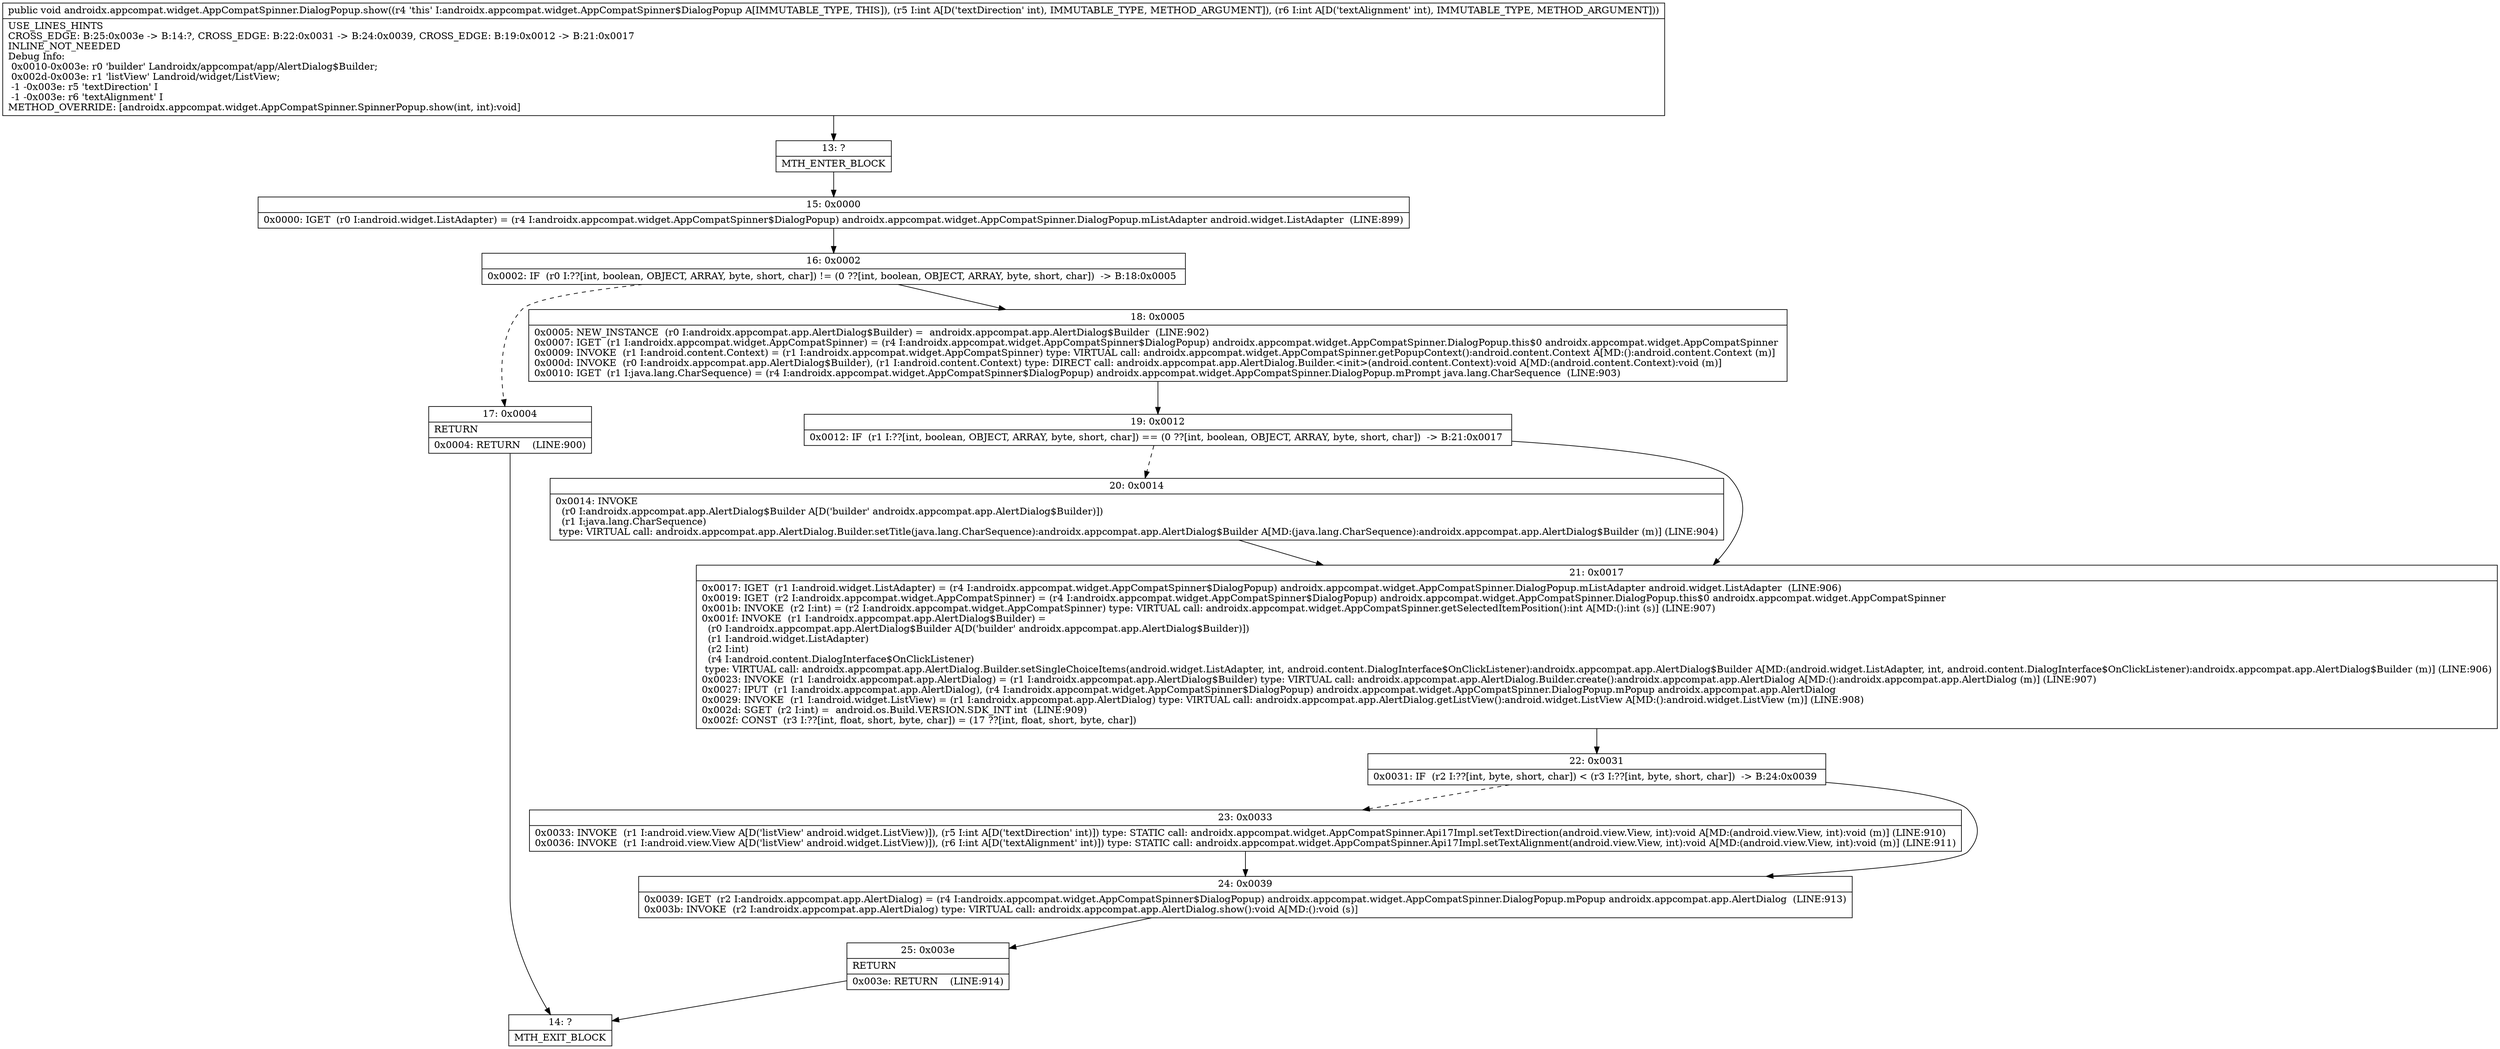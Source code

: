 digraph "CFG forandroidx.appcompat.widget.AppCompatSpinner.DialogPopup.show(II)V" {
Node_13 [shape=record,label="{13\:\ ?|MTH_ENTER_BLOCK\l}"];
Node_15 [shape=record,label="{15\:\ 0x0000|0x0000: IGET  (r0 I:android.widget.ListAdapter) = (r4 I:androidx.appcompat.widget.AppCompatSpinner$DialogPopup) androidx.appcompat.widget.AppCompatSpinner.DialogPopup.mListAdapter android.widget.ListAdapter  (LINE:899)\l}"];
Node_16 [shape=record,label="{16\:\ 0x0002|0x0002: IF  (r0 I:??[int, boolean, OBJECT, ARRAY, byte, short, char]) != (0 ??[int, boolean, OBJECT, ARRAY, byte, short, char])  \-\> B:18:0x0005 \l}"];
Node_17 [shape=record,label="{17\:\ 0x0004|RETURN\l|0x0004: RETURN    (LINE:900)\l}"];
Node_14 [shape=record,label="{14\:\ ?|MTH_EXIT_BLOCK\l}"];
Node_18 [shape=record,label="{18\:\ 0x0005|0x0005: NEW_INSTANCE  (r0 I:androidx.appcompat.app.AlertDialog$Builder) =  androidx.appcompat.app.AlertDialog$Builder  (LINE:902)\l0x0007: IGET  (r1 I:androidx.appcompat.widget.AppCompatSpinner) = (r4 I:androidx.appcompat.widget.AppCompatSpinner$DialogPopup) androidx.appcompat.widget.AppCompatSpinner.DialogPopup.this$0 androidx.appcompat.widget.AppCompatSpinner \l0x0009: INVOKE  (r1 I:android.content.Context) = (r1 I:androidx.appcompat.widget.AppCompatSpinner) type: VIRTUAL call: androidx.appcompat.widget.AppCompatSpinner.getPopupContext():android.content.Context A[MD:():android.content.Context (m)]\l0x000d: INVOKE  (r0 I:androidx.appcompat.app.AlertDialog$Builder), (r1 I:android.content.Context) type: DIRECT call: androidx.appcompat.app.AlertDialog.Builder.\<init\>(android.content.Context):void A[MD:(android.content.Context):void (m)]\l0x0010: IGET  (r1 I:java.lang.CharSequence) = (r4 I:androidx.appcompat.widget.AppCompatSpinner$DialogPopup) androidx.appcompat.widget.AppCompatSpinner.DialogPopup.mPrompt java.lang.CharSequence  (LINE:903)\l}"];
Node_19 [shape=record,label="{19\:\ 0x0012|0x0012: IF  (r1 I:??[int, boolean, OBJECT, ARRAY, byte, short, char]) == (0 ??[int, boolean, OBJECT, ARRAY, byte, short, char])  \-\> B:21:0x0017 \l}"];
Node_20 [shape=record,label="{20\:\ 0x0014|0x0014: INVOKE  \l  (r0 I:androidx.appcompat.app.AlertDialog$Builder A[D('builder' androidx.appcompat.app.AlertDialog$Builder)])\l  (r1 I:java.lang.CharSequence)\l type: VIRTUAL call: androidx.appcompat.app.AlertDialog.Builder.setTitle(java.lang.CharSequence):androidx.appcompat.app.AlertDialog$Builder A[MD:(java.lang.CharSequence):androidx.appcompat.app.AlertDialog$Builder (m)] (LINE:904)\l}"];
Node_21 [shape=record,label="{21\:\ 0x0017|0x0017: IGET  (r1 I:android.widget.ListAdapter) = (r4 I:androidx.appcompat.widget.AppCompatSpinner$DialogPopup) androidx.appcompat.widget.AppCompatSpinner.DialogPopup.mListAdapter android.widget.ListAdapter  (LINE:906)\l0x0019: IGET  (r2 I:androidx.appcompat.widget.AppCompatSpinner) = (r4 I:androidx.appcompat.widget.AppCompatSpinner$DialogPopup) androidx.appcompat.widget.AppCompatSpinner.DialogPopup.this$0 androidx.appcompat.widget.AppCompatSpinner \l0x001b: INVOKE  (r2 I:int) = (r2 I:androidx.appcompat.widget.AppCompatSpinner) type: VIRTUAL call: androidx.appcompat.widget.AppCompatSpinner.getSelectedItemPosition():int A[MD:():int (s)] (LINE:907)\l0x001f: INVOKE  (r1 I:androidx.appcompat.app.AlertDialog$Builder) = \l  (r0 I:androidx.appcompat.app.AlertDialog$Builder A[D('builder' androidx.appcompat.app.AlertDialog$Builder)])\l  (r1 I:android.widget.ListAdapter)\l  (r2 I:int)\l  (r4 I:android.content.DialogInterface$OnClickListener)\l type: VIRTUAL call: androidx.appcompat.app.AlertDialog.Builder.setSingleChoiceItems(android.widget.ListAdapter, int, android.content.DialogInterface$OnClickListener):androidx.appcompat.app.AlertDialog$Builder A[MD:(android.widget.ListAdapter, int, android.content.DialogInterface$OnClickListener):androidx.appcompat.app.AlertDialog$Builder (m)] (LINE:906)\l0x0023: INVOKE  (r1 I:androidx.appcompat.app.AlertDialog) = (r1 I:androidx.appcompat.app.AlertDialog$Builder) type: VIRTUAL call: androidx.appcompat.app.AlertDialog.Builder.create():androidx.appcompat.app.AlertDialog A[MD:():androidx.appcompat.app.AlertDialog (m)] (LINE:907)\l0x0027: IPUT  (r1 I:androidx.appcompat.app.AlertDialog), (r4 I:androidx.appcompat.widget.AppCompatSpinner$DialogPopup) androidx.appcompat.widget.AppCompatSpinner.DialogPopup.mPopup androidx.appcompat.app.AlertDialog \l0x0029: INVOKE  (r1 I:android.widget.ListView) = (r1 I:androidx.appcompat.app.AlertDialog) type: VIRTUAL call: androidx.appcompat.app.AlertDialog.getListView():android.widget.ListView A[MD:():android.widget.ListView (m)] (LINE:908)\l0x002d: SGET  (r2 I:int) =  android.os.Build.VERSION.SDK_INT int  (LINE:909)\l0x002f: CONST  (r3 I:??[int, float, short, byte, char]) = (17 ??[int, float, short, byte, char]) \l}"];
Node_22 [shape=record,label="{22\:\ 0x0031|0x0031: IF  (r2 I:??[int, byte, short, char]) \< (r3 I:??[int, byte, short, char])  \-\> B:24:0x0039 \l}"];
Node_23 [shape=record,label="{23\:\ 0x0033|0x0033: INVOKE  (r1 I:android.view.View A[D('listView' android.widget.ListView)]), (r5 I:int A[D('textDirection' int)]) type: STATIC call: androidx.appcompat.widget.AppCompatSpinner.Api17Impl.setTextDirection(android.view.View, int):void A[MD:(android.view.View, int):void (m)] (LINE:910)\l0x0036: INVOKE  (r1 I:android.view.View A[D('listView' android.widget.ListView)]), (r6 I:int A[D('textAlignment' int)]) type: STATIC call: androidx.appcompat.widget.AppCompatSpinner.Api17Impl.setTextAlignment(android.view.View, int):void A[MD:(android.view.View, int):void (m)] (LINE:911)\l}"];
Node_24 [shape=record,label="{24\:\ 0x0039|0x0039: IGET  (r2 I:androidx.appcompat.app.AlertDialog) = (r4 I:androidx.appcompat.widget.AppCompatSpinner$DialogPopup) androidx.appcompat.widget.AppCompatSpinner.DialogPopup.mPopup androidx.appcompat.app.AlertDialog  (LINE:913)\l0x003b: INVOKE  (r2 I:androidx.appcompat.app.AlertDialog) type: VIRTUAL call: androidx.appcompat.app.AlertDialog.show():void A[MD:():void (s)]\l}"];
Node_25 [shape=record,label="{25\:\ 0x003e|RETURN\l|0x003e: RETURN    (LINE:914)\l}"];
MethodNode[shape=record,label="{public void androidx.appcompat.widget.AppCompatSpinner.DialogPopup.show((r4 'this' I:androidx.appcompat.widget.AppCompatSpinner$DialogPopup A[IMMUTABLE_TYPE, THIS]), (r5 I:int A[D('textDirection' int), IMMUTABLE_TYPE, METHOD_ARGUMENT]), (r6 I:int A[D('textAlignment' int), IMMUTABLE_TYPE, METHOD_ARGUMENT]))  | USE_LINES_HINTS\lCROSS_EDGE: B:25:0x003e \-\> B:14:?, CROSS_EDGE: B:22:0x0031 \-\> B:24:0x0039, CROSS_EDGE: B:19:0x0012 \-\> B:21:0x0017\lINLINE_NOT_NEEDED\lDebug Info:\l  0x0010\-0x003e: r0 'builder' Landroidx\/appcompat\/app\/AlertDialog$Builder;\l  0x002d\-0x003e: r1 'listView' Landroid\/widget\/ListView;\l  \-1 \-0x003e: r5 'textDirection' I\l  \-1 \-0x003e: r6 'textAlignment' I\lMETHOD_OVERRIDE: [androidx.appcompat.widget.AppCompatSpinner.SpinnerPopup.show(int, int):void]\l}"];
MethodNode -> Node_13;Node_13 -> Node_15;
Node_15 -> Node_16;
Node_16 -> Node_17[style=dashed];
Node_16 -> Node_18;
Node_17 -> Node_14;
Node_18 -> Node_19;
Node_19 -> Node_20[style=dashed];
Node_19 -> Node_21;
Node_20 -> Node_21;
Node_21 -> Node_22;
Node_22 -> Node_23[style=dashed];
Node_22 -> Node_24;
Node_23 -> Node_24;
Node_24 -> Node_25;
Node_25 -> Node_14;
}

